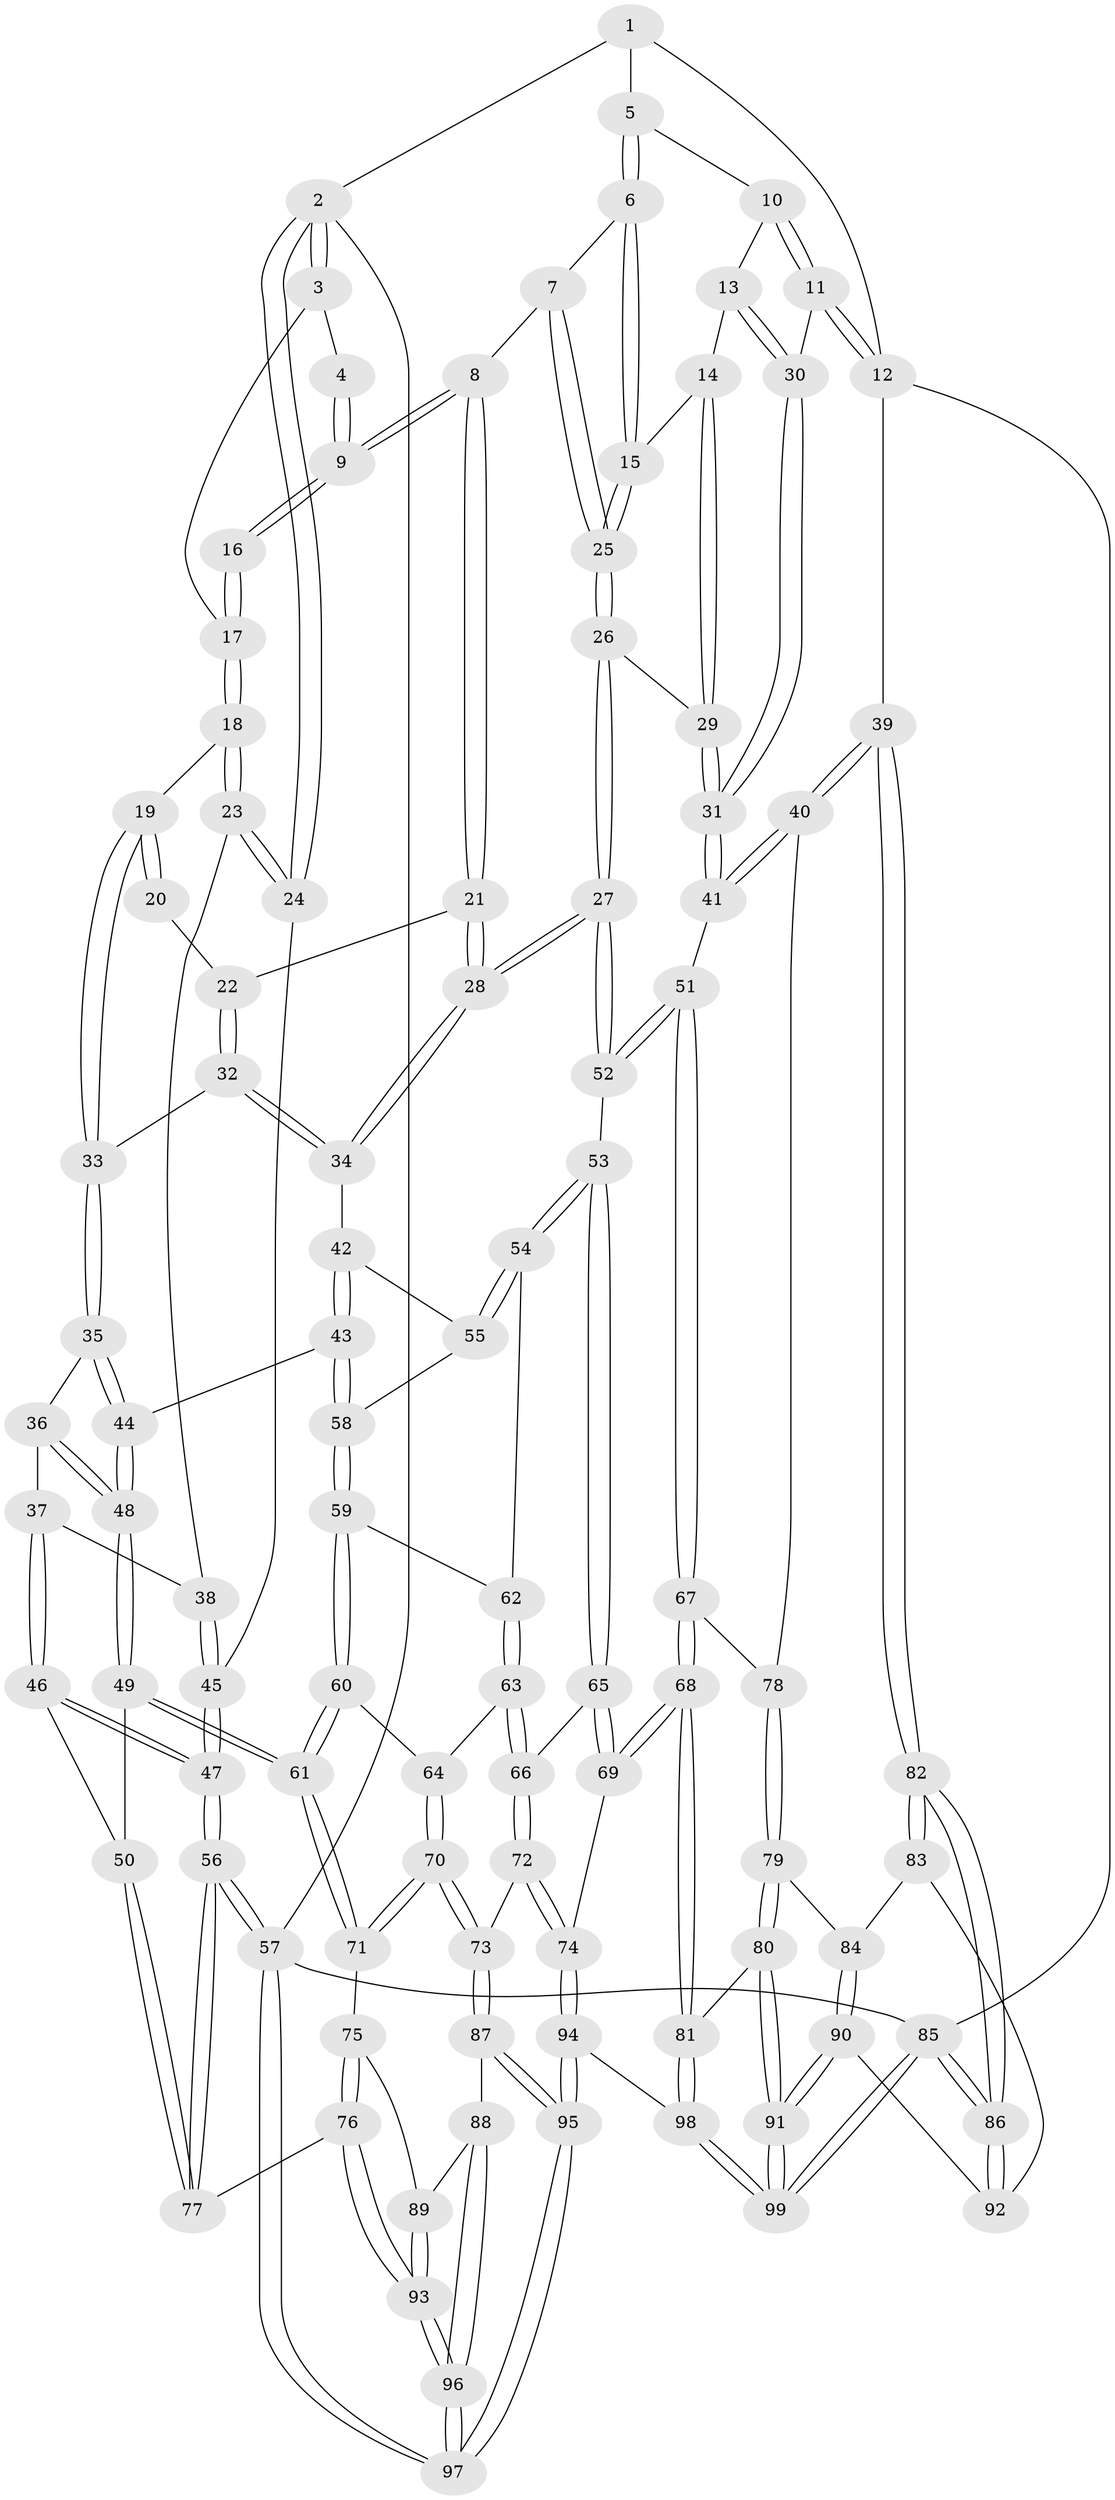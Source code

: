 // coarse degree distribution, {3: 0.55, 4: 0.38333333333333336, 5: 0.016666666666666666, 2: 0.05}
// Generated by graph-tools (version 1.1) at 2025/38/03/04/25 23:38:35]
// undirected, 99 vertices, 244 edges
graph export_dot {
  node [color=gray90,style=filled];
  1 [pos="+0.8028121747479854+0"];
  2 [pos="+0+0"];
  3 [pos="+0.03605155039494341+0"];
  4 [pos="+0.5501525648755614+0"];
  5 [pos="+0.8244568022218537+0"];
  6 [pos="+0.7399305818399026+0.09658933387958446"];
  7 [pos="+0.704305025225307+0.10640728209478886"];
  8 [pos="+0.5569243833620159+0.06721419246147699"];
  9 [pos="+0.53384162389687+0"];
  10 [pos="+0.8698672418904485+0"];
  11 [pos="+1+0.18313679125919335"];
  12 [pos="+1+0.22491721588828573"];
  13 [pos="+0.8378682592215277+0.1539690286716952"];
  14 [pos="+0.8215169677631463+0.1537743939660931"];
  15 [pos="+0.7826044837497746+0.13828793321575636"];
  16 [pos="+0.37868206488637307+0.06721071010404243"];
  17 [pos="+0.19817107753803723+0"];
  18 [pos="+0.23412322404358382+0.18755877766772142"];
  19 [pos="+0.2585524082618476+0.20280414799579333"];
  20 [pos="+0.376840819528465+0.07675982185893845"];
  21 [pos="+0.5514955806891931+0.0928656533896966"];
  22 [pos="+0.40551504515299847+0.17091318511344747"];
  23 [pos="+0.1143733957326578+0.2333815199607956"];
  24 [pos="+0+0"];
  25 [pos="+0.6828658568190772+0.308717966281819"];
  26 [pos="+0.6754545326265567+0.33593399448156924"];
  27 [pos="+0.5948286788180893+0.3479043958897603"];
  28 [pos="+0.5775647045007487+0.3404659053112984"];
  29 [pos="+0.727385219297516+0.34691091697699294"];
  30 [pos="+0.9181720701348979+0.2003564704019702"];
  31 [pos="+0.7643717196810705+0.3606524894551481"];
  32 [pos="+0.3589932126253586+0.25886799510911496"];
  33 [pos="+0.3179794483655618+0.26258549697222167"];
  34 [pos="+0.5668633619166721+0.3419864252718278"];
  35 [pos="+0.3112481037704203+0.2797490798579152"];
  36 [pos="+0.13722904098035038+0.3934958868090583"];
  37 [pos="+0.10743267574347885+0.3758207181234436"];
  38 [pos="+0.10025556766895653+0.34146860194096457"];
  39 [pos="+1+0.5117649045649586"];
  40 [pos="+0.9978807885734456+0.5231257726634185"];
  41 [pos="+0.7710413384191896+0.36717314612736923"];
  42 [pos="+0.4994178342628781+0.40221422689364705"];
  43 [pos="+0.31836271942977945+0.4682714651671642"];
  44 [pos="+0.3115612485243118+0.4644849934883137"];
  45 [pos="+0+0.20992416174422612"];
  46 [pos="+0+0.5404599038261202"];
  47 [pos="+0+0.5406712937661646"];
  48 [pos="+0.19868965521464707+0.48747463583249423"];
  49 [pos="+0.14474412493328087+0.6069099911045716"];
  50 [pos="+0.025702032727612203+0.6020699783435932"];
  51 [pos="+0.7035161895641077+0.6305838719121667"];
  52 [pos="+0.6117870906357088+0.5443507765687468"];
  53 [pos="+0.571298572434237+0.5665225102125415"];
  54 [pos="+0.4641346897009011+0.5466261738382214"];
  55 [pos="+0.4645742496063533+0.5116224065865083"];
  56 [pos="+0+1"];
  57 [pos="+0+1"];
  58 [pos="+0.3320678483479803+0.49465833221791544"];
  59 [pos="+0.3336723657478058+0.4991987365846791"];
  60 [pos="+0.32050690105392776+0.6004537929339537"];
  61 [pos="+0.1884270446034179+0.6635872724106817"];
  62 [pos="+0.4325402334874877+0.5810558055992692"];
  63 [pos="+0.4320644235099556+0.5917732694709049"];
  64 [pos="+0.34727655724125667+0.6197937506266544"];
  65 [pos="+0.537346339807079+0.6138629617843853"];
  66 [pos="+0.4638087292243078+0.6595689976704047"];
  67 [pos="+0.7044229726492959+0.6318627731087824"];
  68 [pos="+0.6448578410789673+0.796404351948852"];
  69 [pos="+0.6372726810902405+0.7959571035417755"];
  70 [pos="+0.37752867985433475+0.7562492119668972"];
  71 [pos="+0.20252059092752847+0.7102658832898961"];
  72 [pos="+0.44506987898464384+0.7710085380904618"];
  73 [pos="+0.4065570557874014+0.774542720460736"];
  74 [pos="+0.5076931551431827+0.8035412780147742"];
  75 [pos="+0.1797180148332902+0.7606031736962142"];
  76 [pos="+0.11898286897632805+0.8068574310400812"];
  77 [pos="+0.05154787128398327+0.8233878270236917"];
  78 [pos="+0.8960366329927266+0.5995817486191238"];
  79 [pos="+0.8698293772812005+0.7242436884200527"];
  80 [pos="+0.6675341045100064+0.811858673333038"];
  81 [pos="+0.6561423916583505+0.8087946743528115"];
  82 [pos="+1+0.6909292140985286"];
  83 [pos="+0.9630356192085435+0.8013082523784644"];
  84 [pos="+0.8860776609043617+0.8028760464856348"];
  85 [pos="+1+1"];
  86 [pos="+1+1"];
  87 [pos="+0.3530359719307701+0.8518072380462105"];
  88 [pos="+0.2726568155434272+0.868702487862893"];
  89 [pos="+0.2180513656447076+0.8243785198452561"];
  90 [pos="+0.8487551739146504+0.8682981444013972"];
  91 [pos="+0.8201927021550451+0.8873090513481976"];
  92 [pos="+0.9563328168658374+0.8968976190502532"];
  93 [pos="+0.18088063684528416+0.9580318198967572"];
  94 [pos="+0.4403861080648626+1"];
  95 [pos="+0.3601002319833582+1"];
  96 [pos="+0.19407446519594715+1"];
  97 [pos="+0.1730186844561146+1"];
  98 [pos="+0.6268511274568254+1"];
  99 [pos="+0.868939733186109+1"];
  1 -- 2;
  1 -- 5;
  1 -- 12;
  2 -- 3;
  2 -- 3;
  2 -- 24;
  2 -- 24;
  2 -- 57;
  3 -- 4;
  3 -- 17;
  4 -- 9;
  4 -- 9;
  5 -- 6;
  5 -- 6;
  5 -- 10;
  6 -- 7;
  6 -- 15;
  6 -- 15;
  7 -- 8;
  7 -- 25;
  7 -- 25;
  8 -- 9;
  8 -- 9;
  8 -- 21;
  8 -- 21;
  9 -- 16;
  9 -- 16;
  10 -- 11;
  10 -- 11;
  10 -- 13;
  11 -- 12;
  11 -- 12;
  11 -- 30;
  12 -- 39;
  12 -- 85;
  13 -- 14;
  13 -- 30;
  13 -- 30;
  14 -- 15;
  14 -- 29;
  14 -- 29;
  15 -- 25;
  15 -- 25;
  16 -- 17;
  16 -- 17;
  17 -- 18;
  17 -- 18;
  18 -- 19;
  18 -- 23;
  18 -- 23;
  19 -- 20;
  19 -- 20;
  19 -- 33;
  19 -- 33;
  20 -- 22;
  21 -- 22;
  21 -- 28;
  21 -- 28;
  22 -- 32;
  22 -- 32;
  23 -- 24;
  23 -- 24;
  23 -- 38;
  24 -- 45;
  25 -- 26;
  25 -- 26;
  26 -- 27;
  26 -- 27;
  26 -- 29;
  27 -- 28;
  27 -- 28;
  27 -- 52;
  27 -- 52;
  28 -- 34;
  28 -- 34;
  29 -- 31;
  29 -- 31;
  30 -- 31;
  30 -- 31;
  31 -- 41;
  31 -- 41;
  32 -- 33;
  32 -- 34;
  32 -- 34;
  33 -- 35;
  33 -- 35;
  34 -- 42;
  35 -- 36;
  35 -- 44;
  35 -- 44;
  36 -- 37;
  36 -- 48;
  36 -- 48;
  37 -- 38;
  37 -- 46;
  37 -- 46;
  38 -- 45;
  38 -- 45;
  39 -- 40;
  39 -- 40;
  39 -- 82;
  39 -- 82;
  40 -- 41;
  40 -- 41;
  40 -- 78;
  41 -- 51;
  42 -- 43;
  42 -- 43;
  42 -- 55;
  43 -- 44;
  43 -- 58;
  43 -- 58;
  44 -- 48;
  44 -- 48;
  45 -- 47;
  45 -- 47;
  46 -- 47;
  46 -- 47;
  46 -- 50;
  47 -- 56;
  47 -- 56;
  48 -- 49;
  48 -- 49;
  49 -- 50;
  49 -- 61;
  49 -- 61;
  50 -- 77;
  50 -- 77;
  51 -- 52;
  51 -- 52;
  51 -- 67;
  51 -- 67;
  52 -- 53;
  53 -- 54;
  53 -- 54;
  53 -- 65;
  53 -- 65;
  54 -- 55;
  54 -- 55;
  54 -- 62;
  55 -- 58;
  56 -- 57;
  56 -- 57;
  56 -- 77;
  56 -- 77;
  57 -- 97;
  57 -- 97;
  57 -- 85;
  58 -- 59;
  58 -- 59;
  59 -- 60;
  59 -- 60;
  59 -- 62;
  60 -- 61;
  60 -- 61;
  60 -- 64;
  61 -- 71;
  61 -- 71;
  62 -- 63;
  62 -- 63;
  63 -- 64;
  63 -- 66;
  63 -- 66;
  64 -- 70;
  64 -- 70;
  65 -- 66;
  65 -- 69;
  65 -- 69;
  66 -- 72;
  66 -- 72;
  67 -- 68;
  67 -- 68;
  67 -- 78;
  68 -- 69;
  68 -- 69;
  68 -- 81;
  68 -- 81;
  69 -- 74;
  70 -- 71;
  70 -- 71;
  70 -- 73;
  70 -- 73;
  71 -- 75;
  72 -- 73;
  72 -- 74;
  72 -- 74;
  73 -- 87;
  73 -- 87;
  74 -- 94;
  74 -- 94;
  75 -- 76;
  75 -- 76;
  75 -- 89;
  76 -- 77;
  76 -- 93;
  76 -- 93;
  78 -- 79;
  78 -- 79;
  79 -- 80;
  79 -- 80;
  79 -- 84;
  80 -- 81;
  80 -- 91;
  80 -- 91;
  81 -- 98;
  81 -- 98;
  82 -- 83;
  82 -- 83;
  82 -- 86;
  82 -- 86;
  83 -- 84;
  83 -- 92;
  84 -- 90;
  84 -- 90;
  85 -- 86;
  85 -- 86;
  85 -- 99;
  85 -- 99;
  86 -- 92;
  86 -- 92;
  87 -- 88;
  87 -- 95;
  87 -- 95;
  88 -- 89;
  88 -- 96;
  88 -- 96;
  89 -- 93;
  89 -- 93;
  90 -- 91;
  90 -- 91;
  90 -- 92;
  91 -- 99;
  91 -- 99;
  93 -- 96;
  93 -- 96;
  94 -- 95;
  94 -- 95;
  94 -- 98;
  95 -- 97;
  95 -- 97;
  96 -- 97;
  96 -- 97;
  98 -- 99;
  98 -- 99;
}
